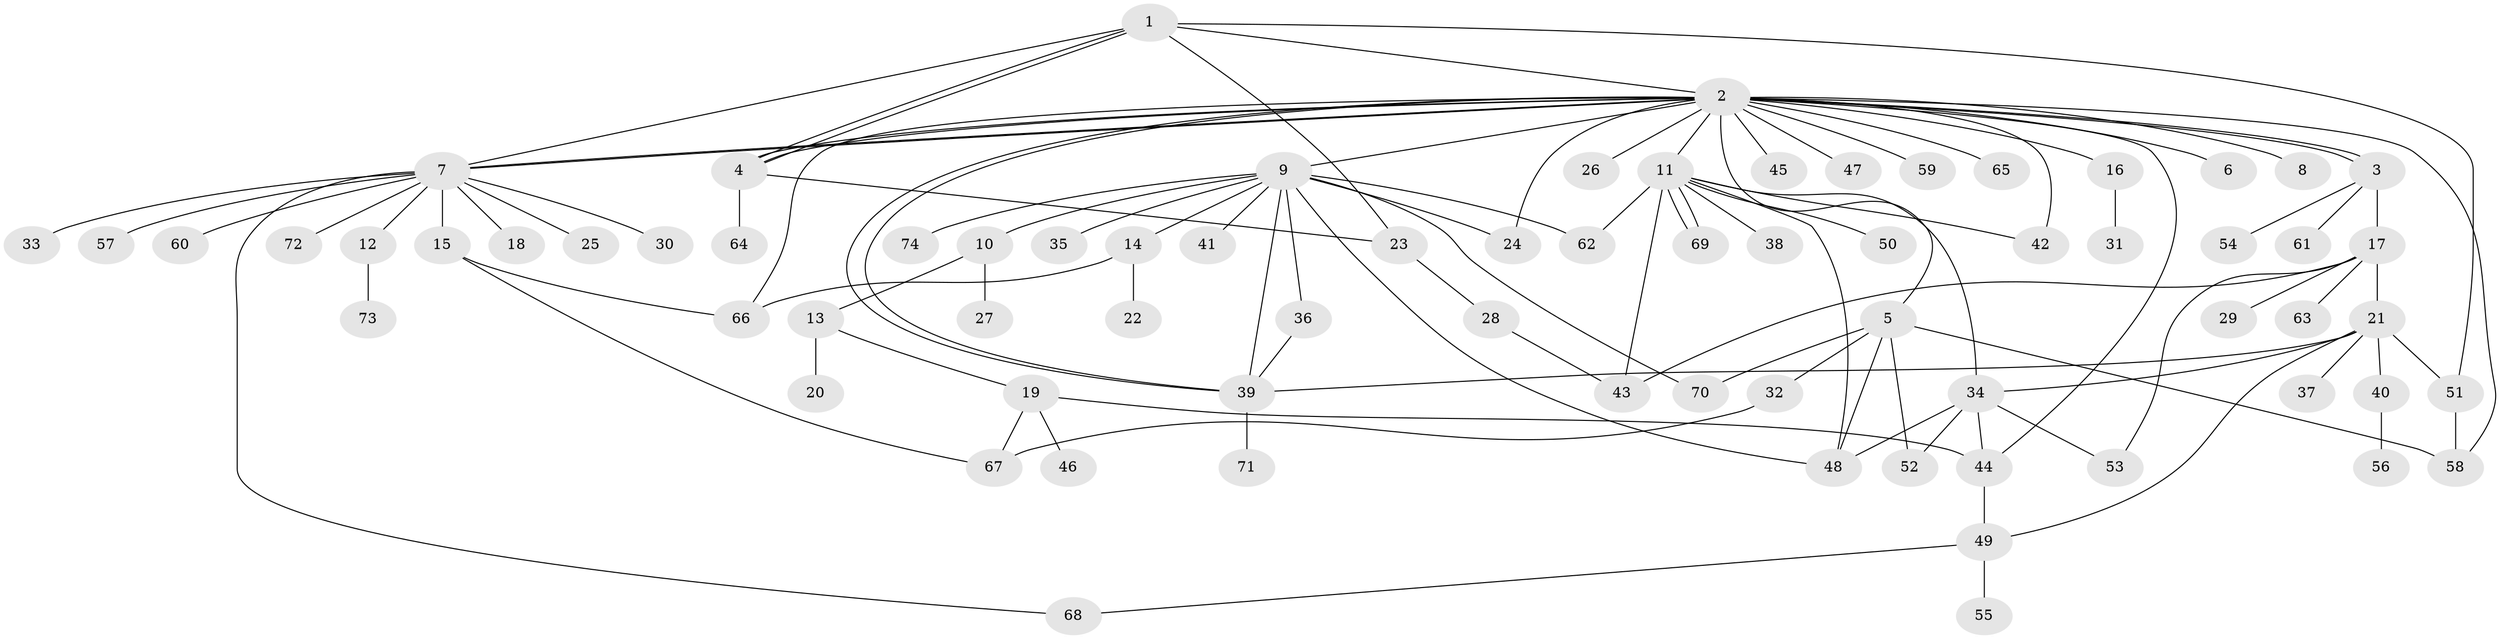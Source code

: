 // coarse degree distribution, {4: 0.21739130434782608, 11: 0.043478260869565216, 2: 0.08695652173913043, 7: 0.08695652173913043, 5: 0.13043478260869565, 3: 0.17391304347826086, 6: 0.08695652173913043, 1: 0.17391304347826086}
// Generated by graph-tools (version 1.1) at 2025/50/03/04/25 22:50:27]
// undirected, 74 vertices, 108 edges
graph export_dot {
  node [color=gray90,style=filled];
  1;
  2;
  3;
  4;
  5;
  6;
  7;
  8;
  9;
  10;
  11;
  12;
  13;
  14;
  15;
  16;
  17;
  18;
  19;
  20;
  21;
  22;
  23;
  24;
  25;
  26;
  27;
  28;
  29;
  30;
  31;
  32;
  33;
  34;
  35;
  36;
  37;
  38;
  39;
  40;
  41;
  42;
  43;
  44;
  45;
  46;
  47;
  48;
  49;
  50;
  51;
  52;
  53;
  54;
  55;
  56;
  57;
  58;
  59;
  60;
  61;
  62;
  63;
  64;
  65;
  66;
  67;
  68;
  69;
  70;
  71;
  72;
  73;
  74;
  1 -- 2;
  1 -- 4;
  1 -- 4;
  1 -- 7;
  1 -- 23;
  1 -- 51;
  2 -- 3;
  2 -- 3;
  2 -- 4;
  2 -- 4;
  2 -- 5;
  2 -- 6;
  2 -- 7;
  2 -- 7;
  2 -- 8;
  2 -- 9;
  2 -- 11;
  2 -- 16;
  2 -- 24;
  2 -- 26;
  2 -- 39;
  2 -- 39;
  2 -- 42;
  2 -- 44;
  2 -- 45;
  2 -- 47;
  2 -- 58;
  2 -- 59;
  2 -- 65;
  2 -- 66;
  3 -- 17;
  3 -- 54;
  3 -- 61;
  4 -- 23;
  4 -- 64;
  5 -- 32;
  5 -- 48;
  5 -- 52;
  5 -- 58;
  5 -- 70;
  7 -- 12;
  7 -- 15;
  7 -- 18;
  7 -- 25;
  7 -- 30;
  7 -- 33;
  7 -- 57;
  7 -- 60;
  7 -- 68;
  7 -- 72;
  9 -- 10;
  9 -- 14;
  9 -- 24;
  9 -- 35;
  9 -- 36;
  9 -- 39;
  9 -- 41;
  9 -- 48;
  9 -- 62;
  9 -- 70;
  9 -- 74;
  10 -- 13;
  10 -- 27;
  11 -- 34;
  11 -- 38;
  11 -- 42;
  11 -- 43;
  11 -- 48;
  11 -- 50;
  11 -- 62;
  11 -- 69;
  11 -- 69;
  12 -- 73;
  13 -- 19;
  13 -- 20;
  14 -- 22;
  14 -- 66;
  15 -- 66;
  15 -- 67;
  16 -- 31;
  17 -- 21;
  17 -- 29;
  17 -- 43;
  17 -- 53;
  17 -- 63;
  19 -- 44;
  19 -- 46;
  19 -- 67;
  21 -- 34;
  21 -- 37;
  21 -- 39;
  21 -- 40;
  21 -- 49;
  21 -- 51;
  23 -- 28;
  28 -- 43;
  32 -- 67;
  34 -- 44;
  34 -- 48;
  34 -- 52;
  34 -- 53;
  36 -- 39;
  39 -- 71;
  40 -- 56;
  44 -- 49;
  49 -- 55;
  49 -- 68;
  51 -- 58;
}
